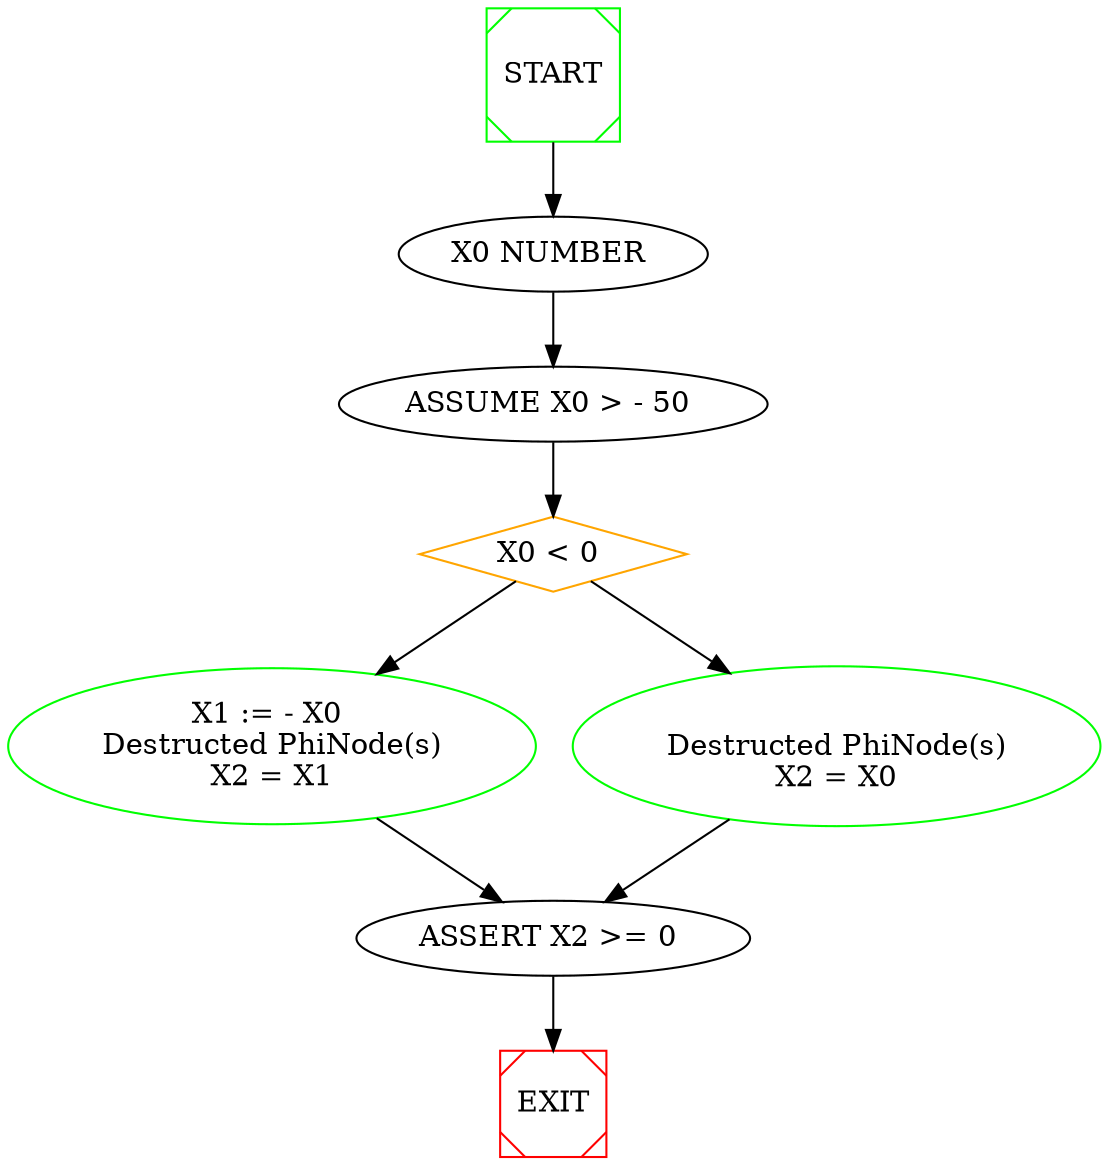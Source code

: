digraph G {

	
	0[ label=""  ] ;
	
	0 -> 1 ;
	
	1[ label="X0 NUMBER "  ] ;
	
	1 -> 2 ;
	
	2[ label="ASSUME X0 > - 50 "  ] ;
	
	2 -> 3 ;
	
	3[ label="X0 < 0 " , color=orange, shape=diamond ] ;
	
	3 -> 4 ;
	3 -> 5 ;
	
	4[ label="X1 := - X0 \nDestructed PhiNode(s)\nX2 = X1" , color=green ] ;
	
	4 -> 6 ;
	
	5[ label="\nDestructed PhiNode(s)\nX2 = X0" , color=green ] ;
	
	5 -> 6 ;
	
	6[ label="ASSERT X2 >= 0 "  ] ;
	
	
	0[ label="START", shape=Msquare, color=green ] ;
	6 -> EXIT ;EXIT[ shape=Msquare, color=red ] ;
	
}